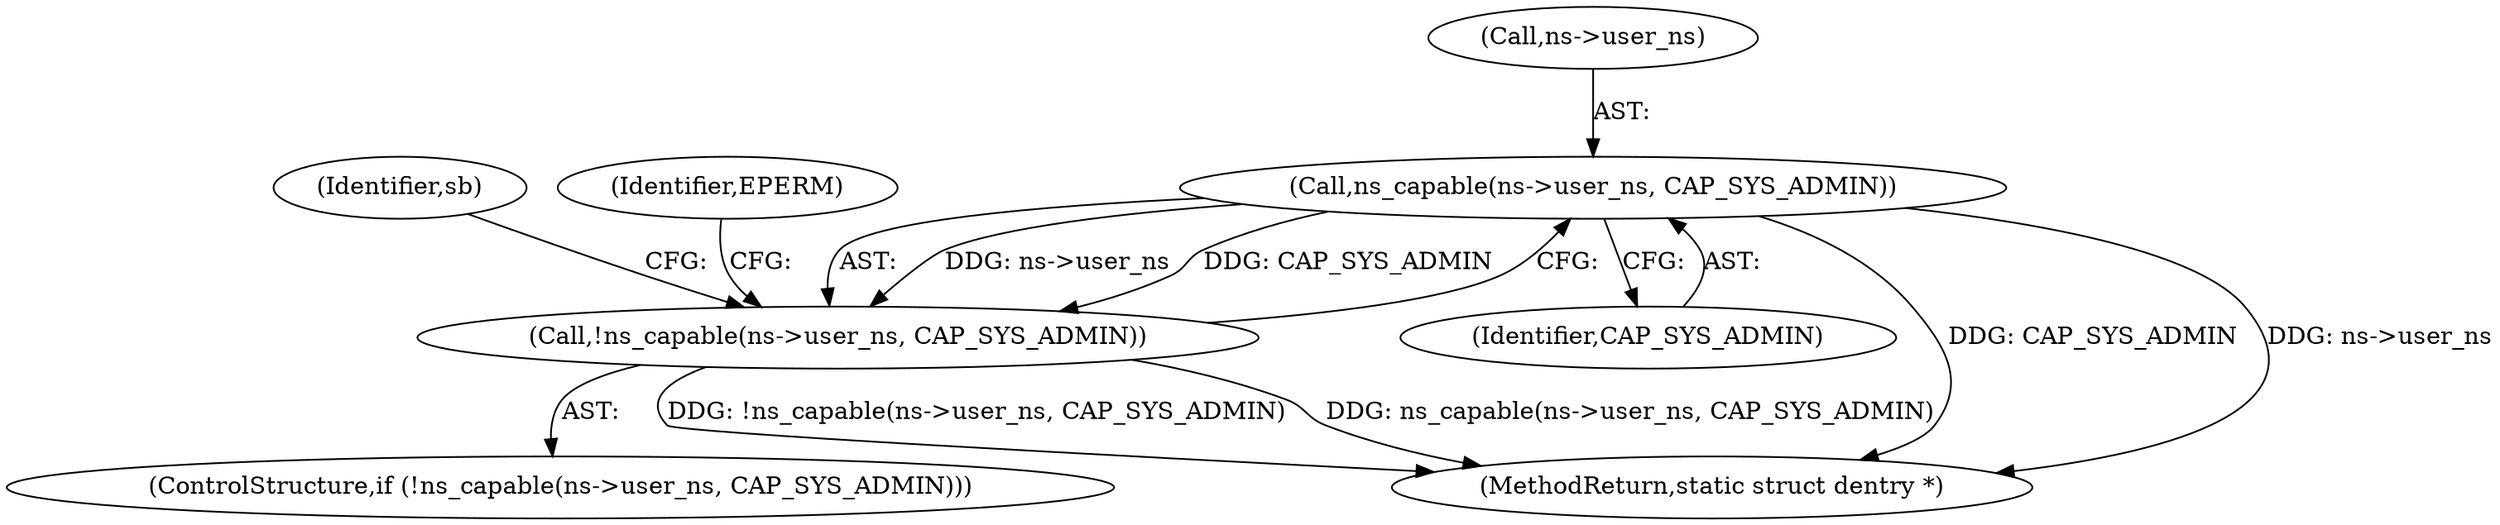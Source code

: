 digraph "0_linux_f5364c150aa645b3d7daa21b5c0b9feaa1c9cd6d_0@pointer" {
"1000137" [label="(Call,ns_capable(ns->user_ns, CAP_SYS_ADMIN))"];
"1000136" [label="(Call,!ns_capable(ns->user_ns, CAP_SYS_ADMIN))"];
"1000138" [label="(Call,ns->user_ns)"];
"1000147" [label="(Identifier,sb)"];
"1000141" [label="(Identifier,CAP_SYS_ADMIN)"];
"1000135" [label="(ControlStructure,if (!ns_capable(ns->user_ns, CAP_SYS_ADMIN)))"];
"1000137" [label="(Call,ns_capable(ns->user_ns, CAP_SYS_ADMIN))"];
"1000136" [label="(Call,!ns_capable(ns->user_ns, CAP_SYS_ADMIN))"];
"1000210" [label="(MethodReturn,static struct dentry *)"];
"1000145" [label="(Identifier,EPERM)"];
"1000137" -> "1000136"  [label="AST: "];
"1000137" -> "1000141"  [label="CFG: "];
"1000138" -> "1000137"  [label="AST: "];
"1000141" -> "1000137"  [label="AST: "];
"1000136" -> "1000137"  [label="CFG: "];
"1000137" -> "1000210"  [label="DDG: CAP_SYS_ADMIN"];
"1000137" -> "1000210"  [label="DDG: ns->user_ns"];
"1000137" -> "1000136"  [label="DDG: ns->user_ns"];
"1000137" -> "1000136"  [label="DDG: CAP_SYS_ADMIN"];
"1000136" -> "1000135"  [label="AST: "];
"1000145" -> "1000136"  [label="CFG: "];
"1000147" -> "1000136"  [label="CFG: "];
"1000136" -> "1000210"  [label="DDG: !ns_capable(ns->user_ns, CAP_SYS_ADMIN)"];
"1000136" -> "1000210"  [label="DDG: ns_capable(ns->user_ns, CAP_SYS_ADMIN)"];
}
